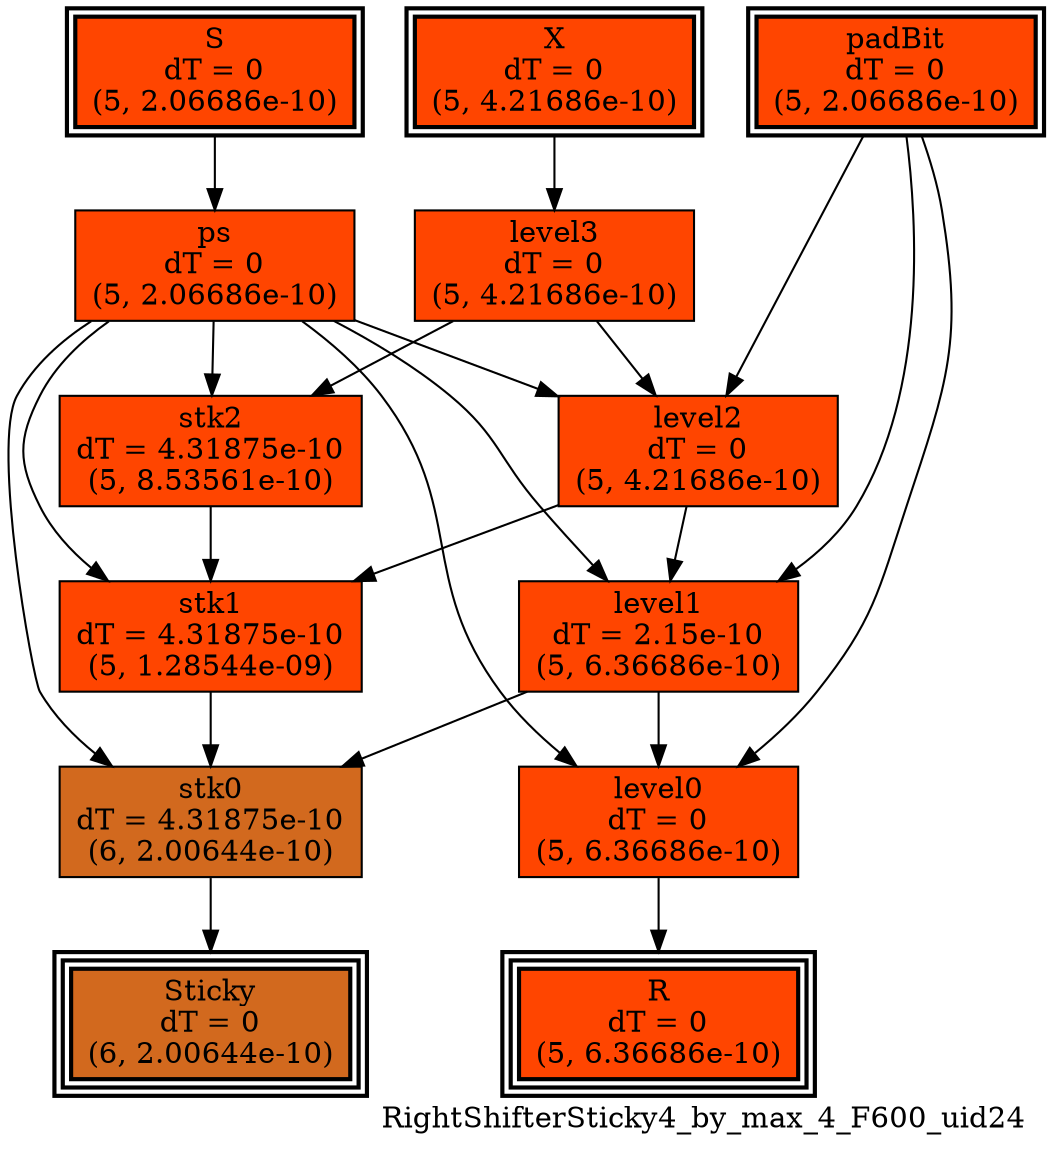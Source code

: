digraph RightShifterSticky4_by_max_4_F600_uid24
{
	//graph drawing options
	label=RightShifterSticky4_by_max_4_F600_uid24;
	labelloc=bottom;
	labeljust=right;
	ratio=auto;
	nodesep=0.25;
	ranksep=0.5;

	//input/output signals of operator RightShifterSticky4_by_max_4_F600_uid24
	X__RightShifterSticky4_by_max_4_F600_uid24 [ label="X\ndT = 0\n(5, 4.21686e-10)", shape=box, color=black, style="bold, filled", fillcolor=orangered, peripheries=2 ];
	S__RightShifterSticky4_by_max_4_F600_uid24 [ label="S\ndT = 0\n(5, 2.06686e-10)", shape=box, color=black, style="bold, filled", fillcolor=orangered, peripheries=2 ];
	padBit__RightShifterSticky4_by_max_4_F600_uid24 [ label="padBit\ndT = 0\n(5, 2.06686e-10)", shape=box, color=black, style="bold, filled", fillcolor=orangered, peripheries=2 ];
	R__RightShifterSticky4_by_max_4_F600_uid24 [ label="R\ndT = 0\n(5, 6.36686e-10)", shape=box, color=black, style="bold, filled", fillcolor=orangered, peripheries=3 ];
	Sticky__RightShifterSticky4_by_max_4_F600_uid24 [ label="Sticky\ndT = 0\n(6, 2.00644e-10)", shape=box, color=black, style="bold, filled", fillcolor=chocolate, peripheries=3 ];
	{rank=same X__RightShifterSticky4_by_max_4_F600_uid24, S__RightShifterSticky4_by_max_4_F600_uid24, padBit__RightShifterSticky4_by_max_4_F600_uid24};
	{rank=same R__RightShifterSticky4_by_max_4_F600_uid24, Sticky__RightShifterSticky4_by_max_4_F600_uid24};
	//internal signals of operator RightShifterSticky4_by_max_4_F600_uid24
	ps__RightShifterSticky4_by_max_4_F600_uid24 [ label="ps\ndT = 0\n(5, 2.06686e-10)", shape=box, color=black, style=filled, fillcolor=orangered, peripheries=1 ];
	level3__RightShifterSticky4_by_max_4_F600_uid24 [ label="level3\ndT = 0\n(5, 4.21686e-10)", shape=box, color=black, style=filled, fillcolor=orangered, peripheries=1 ];
	stk2__RightShifterSticky4_by_max_4_F600_uid24 [ label="stk2\ndT = 4.31875e-10\n(5, 8.53561e-10)", shape=box, color=black, style=filled, fillcolor=orangered, peripheries=1 ];
	level2__RightShifterSticky4_by_max_4_F600_uid24 [ label="level2\ndT = 0\n(5, 4.21686e-10)", shape=box, color=black, style=filled, fillcolor=orangered, peripheries=1 ];
	stk1__RightShifterSticky4_by_max_4_F600_uid24 [ label="stk1\ndT = 4.31875e-10\n(5, 1.28544e-09)", shape=box, color=black, style=filled, fillcolor=orangered, peripheries=1 ];
	level1__RightShifterSticky4_by_max_4_F600_uid24 [ label="level1\ndT = 2.15e-10\n(5, 6.36686e-10)", shape=box, color=black, style=filled, fillcolor=orangered, peripheries=1 ];
	stk0__RightShifterSticky4_by_max_4_F600_uid24 [ label="stk0\ndT = 4.31875e-10\n(6, 2.00644e-10)", shape=box, color=black, style=filled, fillcolor=chocolate, peripheries=1 ];
	level0__RightShifterSticky4_by_max_4_F600_uid24 [ label="level0\ndT = 0\n(5, 6.36686e-10)", shape=box, color=black, style=filled, fillcolor=orangered, peripheries=1 ];

	//subcomponents of operator RightShifterSticky4_by_max_4_F600_uid24

	//input and internal signal connections of operator RightShifterSticky4_by_max_4_F600_uid24
	X__RightShifterSticky4_by_max_4_F600_uid24 -> level3__RightShifterSticky4_by_max_4_F600_uid24 [ arrowhead=normal, arrowsize=1.0, arrowtail=normal, color=black, dir=forward  ];
	S__RightShifterSticky4_by_max_4_F600_uid24 -> ps__RightShifterSticky4_by_max_4_F600_uid24 [ arrowhead=normal, arrowsize=1.0, arrowtail=normal, color=black, dir=forward  ];
	padBit__RightShifterSticky4_by_max_4_F600_uid24 -> level2__RightShifterSticky4_by_max_4_F600_uid24 [ arrowhead=normal, arrowsize=1.0, arrowtail=normal, color=black, dir=forward  ];
	padBit__RightShifterSticky4_by_max_4_F600_uid24 -> level1__RightShifterSticky4_by_max_4_F600_uid24 [ arrowhead=normal, arrowsize=1.0, arrowtail=normal, color=black, dir=forward  ];
	padBit__RightShifterSticky4_by_max_4_F600_uid24 -> level0__RightShifterSticky4_by_max_4_F600_uid24 [ arrowhead=normal, arrowsize=1.0, arrowtail=normal, color=black, dir=forward  ];
	ps__RightShifterSticky4_by_max_4_F600_uid24 -> stk2__RightShifterSticky4_by_max_4_F600_uid24 [ arrowhead=normal, arrowsize=1.0, arrowtail=normal, color=black, dir=forward  ];
	ps__RightShifterSticky4_by_max_4_F600_uid24 -> level2__RightShifterSticky4_by_max_4_F600_uid24 [ arrowhead=normal, arrowsize=1.0, arrowtail=normal, color=black, dir=forward  ];
	ps__RightShifterSticky4_by_max_4_F600_uid24 -> stk1__RightShifterSticky4_by_max_4_F600_uid24 [ arrowhead=normal, arrowsize=1.0, arrowtail=normal, color=black, dir=forward  ];
	ps__RightShifterSticky4_by_max_4_F600_uid24 -> level1__RightShifterSticky4_by_max_4_F600_uid24 [ arrowhead=normal, arrowsize=1.0, arrowtail=normal, color=black, dir=forward  ];
	ps__RightShifterSticky4_by_max_4_F600_uid24 -> stk0__RightShifterSticky4_by_max_4_F600_uid24 [ arrowhead=normal, arrowsize=1.0, arrowtail=normal, color=black, dir=forward  ];
	ps__RightShifterSticky4_by_max_4_F600_uid24 -> level0__RightShifterSticky4_by_max_4_F600_uid24 [ arrowhead=normal, arrowsize=1.0, arrowtail=normal, color=black, dir=forward  ];
	level3__RightShifterSticky4_by_max_4_F600_uid24 -> stk2__RightShifterSticky4_by_max_4_F600_uid24 [ arrowhead=normal, arrowsize=1.0, arrowtail=normal, color=black, dir=forward  ];
	level3__RightShifterSticky4_by_max_4_F600_uid24 -> level2__RightShifterSticky4_by_max_4_F600_uid24 [ arrowhead=normal, arrowsize=1.0, arrowtail=normal, color=black, dir=forward  ];
	stk2__RightShifterSticky4_by_max_4_F600_uid24 -> stk1__RightShifterSticky4_by_max_4_F600_uid24 [ arrowhead=normal, arrowsize=1.0, arrowtail=normal, color=black, dir=forward  ];
	level2__RightShifterSticky4_by_max_4_F600_uid24 -> stk1__RightShifterSticky4_by_max_4_F600_uid24 [ arrowhead=normal, arrowsize=1.0, arrowtail=normal, color=black, dir=forward  ];
	level2__RightShifterSticky4_by_max_4_F600_uid24 -> level1__RightShifterSticky4_by_max_4_F600_uid24 [ arrowhead=normal, arrowsize=1.0, arrowtail=normal, color=black, dir=forward  ];
	stk1__RightShifterSticky4_by_max_4_F600_uid24 -> stk0__RightShifterSticky4_by_max_4_F600_uid24 [ arrowhead=normal, arrowsize=1.0, arrowtail=normal, color=black, dir=forward  ];
	level1__RightShifterSticky4_by_max_4_F600_uid24 -> stk0__RightShifterSticky4_by_max_4_F600_uid24 [ arrowhead=normal, arrowsize=1.0, arrowtail=normal, color=black, dir=forward  ];
	level1__RightShifterSticky4_by_max_4_F600_uid24 -> level0__RightShifterSticky4_by_max_4_F600_uid24 [ arrowhead=normal, arrowsize=1.0, arrowtail=normal, color=black, dir=forward  ];
	stk0__RightShifterSticky4_by_max_4_F600_uid24 -> Sticky__RightShifterSticky4_by_max_4_F600_uid24 [ arrowhead=normal, arrowsize=1.0, arrowtail=normal, color=black, dir=forward  ];
	level0__RightShifterSticky4_by_max_4_F600_uid24 -> R__RightShifterSticky4_by_max_4_F600_uid24 [ arrowhead=normal, arrowsize=1.0, arrowtail=normal, color=black, dir=forward  ];
}

